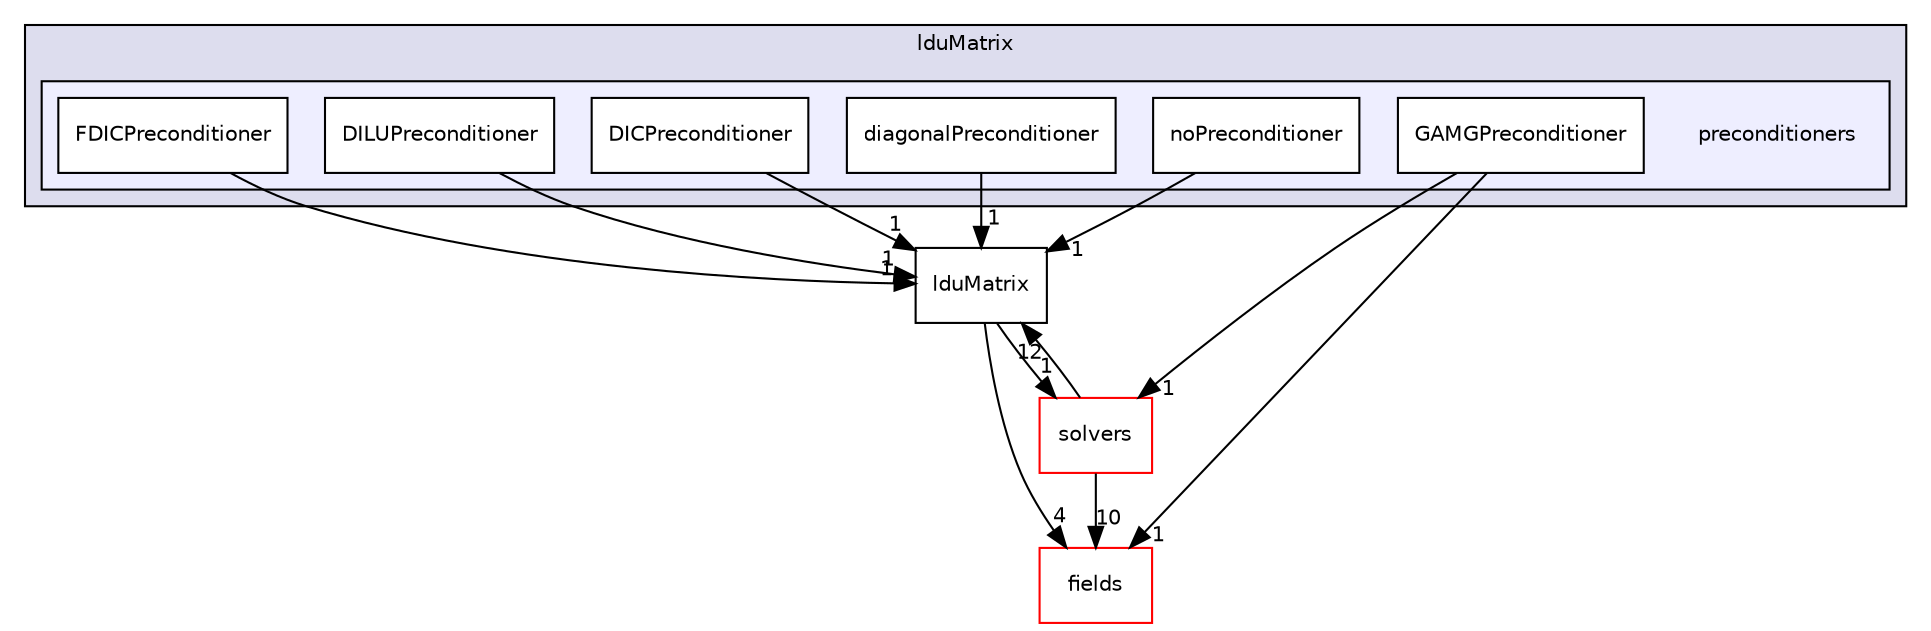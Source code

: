 digraph "src/OpenFOAM/matrices/lduMatrix/preconditioners" {
  bgcolor=transparent;
  compound=true
  node [ fontsize="10", fontname="Helvetica"];
  edge [ labelfontsize="10", labelfontname="Helvetica"];
  subgraph clusterdir_bce8a1f1efa9a7681b85c119e7b79042 {
    graph [ bgcolor="#ddddee", pencolor="black", label="lduMatrix" fontname="Helvetica", fontsize="10", URL="dir_bce8a1f1efa9a7681b85c119e7b79042.html"]
  subgraph clusterdir_3f6e7e10cc3663a460947d1f6ad52004 {
    graph [ bgcolor="#eeeeff", pencolor="black", label="" URL="dir_3f6e7e10cc3663a460947d1f6ad52004.html"];
    dir_3f6e7e10cc3663a460947d1f6ad52004 [shape=plaintext label="preconditioners"];
    dir_60ae93f41ecf057c5c3283cd6491ec21 [shape=box label="diagonalPreconditioner" color="black" fillcolor="white" style="filled" URL="dir_60ae93f41ecf057c5c3283cd6491ec21.html"];
    dir_378016728b5a4c082300c4df853d510a [shape=box label="DICPreconditioner" color="black" fillcolor="white" style="filled" URL="dir_378016728b5a4c082300c4df853d510a.html"];
    dir_4eff8a88f91ad81fd0321ced0f70aaf2 [shape=box label="DILUPreconditioner" color="black" fillcolor="white" style="filled" URL="dir_4eff8a88f91ad81fd0321ced0f70aaf2.html"];
    dir_8ec52d526757eb83c7f104aacdfebe14 [shape=box label="FDICPreconditioner" color="black" fillcolor="white" style="filled" URL="dir_8ec52d526757eb83c7f104aacdfebe14.html"];
    dir_9efdb277968a835bf027ce4af64a5e5f [shape=box label="GAMGPreconditioner" color="black" fillcolor="white" style="filled" URL="dir_9efdb277968a835bf027ce4af64a5e5f.html"];
    dir_1188bbc4d446f549eceebae69c2975b6 [shape=box label="noPreconditioner" color="black" fillcolor="white" style="filled" URL="dir_1188bbc4d446f549eceebae69c2975b6.html"];
  }
  }
  dir_962442b8f989d5529fab5e0f0e4ffb74 [shape=box label="fields" color="red" URL="dir_962442b8f989d5529fab5e0f0e4ffb74.html"];
  dir_f03e085f4fe95c9b32f7b904515484f9 [shape=box label="solvers" color="red" URL="dir_f03e085f4fe95c9b32f7b904515484f9.html"];
  dir_1ce70feb2b06c30ebd4091245573b99e [shape=box label="lduMatrix" URL="dir_1ce70feb2b06c30ebd4091245573b99e.html"];
  dir_9efdb277968a835bf027ce4af64a5e5f->dir_962442b8f989d5529fab5e0f0e4ffb74 [headlabel="1", labeldistance=1.5 headhref="dir_002459_002305.html"];
  dir_9efdb277968a835bf027ce4af64a5e5f->dir_f03e085f4fe95c9b32f7b904515484f9 [headlabel="1", labeldistance=1.5 headhref="dir_002459_002473.html"];
  dir_60ae93f41ecf057c5c3283cd6491ec21->dir_1ce70feb2b06c30ebd4091245573b99e [headlabel="1", labeldistance=1.5 headhref="dir_002452_002450.html"];
  dir_8ec52d526757eb83c7f104aacdfebe14->dir_1ce70feb2b06c30ebd4091245573b99e [headlabel="1", labeldistance=1.5 headhref="dir_002458_002450.html"];
  dir_1188bbc4d446f549eceebae69c2975b6->dir_1ce70feb2b06c30ebd4091245573b99e [headlabel="1", labeldistance=1.5 headhref="dir_002460_002450.html"];
  dir_4eff8a88f91ad81fd0321ced0f70aaf2->dir_1ce70feb2b06c30ebd4091245573b99e [headlabel="1", labeldistance=1.5 headhref="dir_002456_002450.html"];
  dir_378016728b5a4c082300c4df853d510a->dir_1ce70feb2b06c30ebd4091245573b99e [headlabel="1", labeldistance=1.5 headhref="dir_002455_002450.html"];
  dir_f03e085f4fe95c9b32f7b904515484f9->dir_962442b8f989d5529fab5e0f0e4ffb74 [headlabel="10", labeldistance=1.5 headhref="dir_002473_002305.html"];
  dir_f03e085f4fe95c9b32f7b904515484f9->dir_1ce70feb2b06c30ebd4091245573b99e [headlabel="12", labeldistance=1.5 headhref="dir_002473_002450.html"];
  dir_1ce70feb2b06c30ebd4091245573b99e->dir_962442b8f989d5529fab5e0f0e4ffb74 [headlabel="4", labeldistance=1.5 headhref="dir_002450_002305.html"];
  dir_1ce70feb2b06c30ebd4091245573b99e->dir_f03e085f4fe95c9b32f7b904515484f9 [headlabel="1", labeldistance=1.5 headhref="dir_002450_002473.html"];
}
